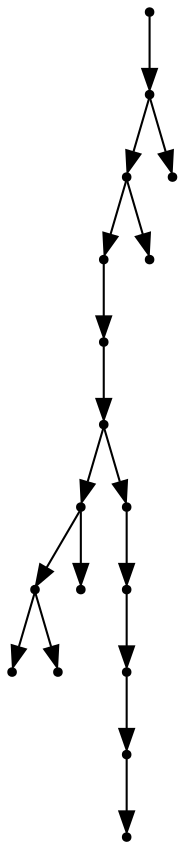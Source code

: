 digraph {
  17 [shape=point];
  16 [shape=point];
  14 [shape=point];
  12 [shape=point];
  11 [shape=point];
  10 [shape=point];
  4 [shape=point];
  2 [shape=point];
  0 [shape=point];
  1 [shape=point];
  3 [shape=point];
  9 [shape=point];
  8 [shape=point];
  7 [shape=point];
  6 [shape=point];
  5 [shape=point];
  13 [shape=point];
  15 [shape=point];
17 -> 16;
16 -> 14;
14 -> 12;
12 -> 11;
11 -> 10;
10 -> 4;
4 -> 2;
2 -> 0;
2 -> 1;
4 -> 3;
10 -> 9;
9 -> 8;
8 -> 7;
7 -> 6;
6 -> 5;
14 -> 13;
16 -> 15;
}
